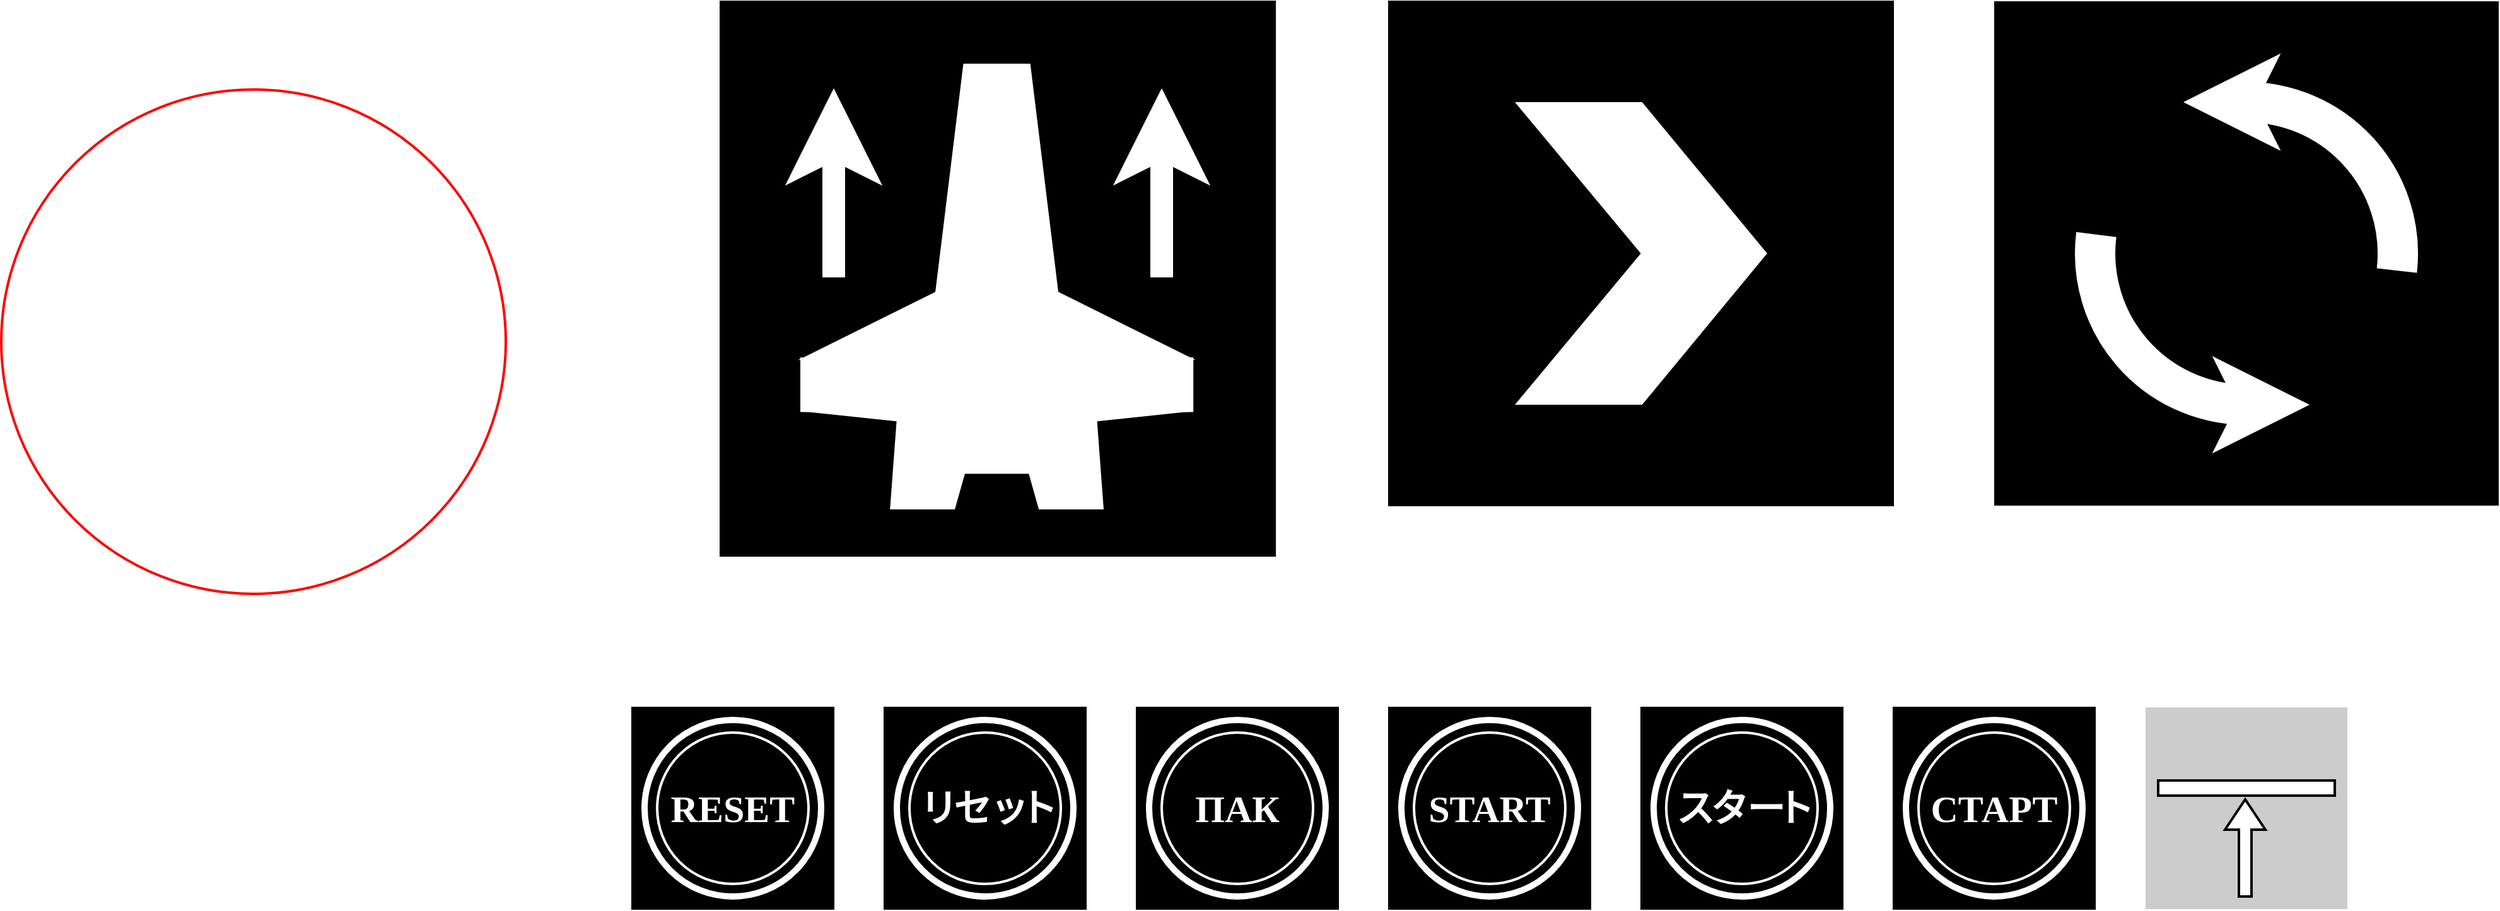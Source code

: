 <mxfile version="20.3.0" type="device"><diagram id="6fZMNaKy4L5kPpsSOCYx" name="Page-1"><mxGraphModel dx="1707" dy="1925" grid="1" gridSize="10" guides="1" tooltips="1" connect="1" arrows="1" fold="1" page="1" pageScale="1" pageWidth="1100" pageHeight="850" math="0" shadow="0"><root><mxCell id="0"/><mxCell id="1" parent="0"/><mxCell id="GfD_bAuUViengP4jjgfb-2" value="" style="whiteSpace=wrap;html=1;aspect=fixed;fillColor=#000000;connectable=0;allowArrows=0;" vertex="1" parent="1"><mxGeometry x="640" y="-200" width="160" height="160" as="geometry"/></mxCell><mxCell id="GfD_bAuUViengP4jjgfb-6" value="" style="ellipse;whiteSpace=wrap;html=1;aspect=fixed;labelBorderColor=none;fontFamily=Lucida Console;fontSize=30;fontColor=#FFFFFF;strokeColor=#FFFFFF;strokeWidth=2;fillColor=none;" vertex="1" parent="1"><mxGeometry x="660" y="-180" width="120" height="120" as="geometry"/></mxCell><mxCell id="GfD_bAuUViengP4jjgfb-7" value="" style="ellipse;whiteSpace=wrap;html=1;aspect=fixed;labelBorderColor=none;fontFamily=Lucida Console;fontSize=30;fontColor=#FFFFFF;strokeColor=#FFFFFF;strokeWidth=5;fillColor=none;" vertex="1" parent="1"><mxGeometry x="650" y="-190" width="140" height="140" as="geometry"/></mxCell><mxCell id="rg2DFfm6IOgUBu5xusTy-190" value="" style="whiteSpace=wrap;html=1;aspect=fixed;fillColor=#000000;connectable=0;allowArrows=0;strokeColor=none;" parent="1" vertex="1"><mxGeometry x="1720" y="-760" width="400" height="400" as="geometry"/></mxCell><mxCell id="I9IbN1PRFpG96_hewgke-55" value="" style="whiteSpace=wrap;html=1;aspect=fixed;fillColor=#000000;connectable=0;allowArrows=0;" parent="1" vertex="1"><mxGeometry x="1640" y="-200" width="160" height="160" as="geometry"/></mxCell><mxCell id="I9IbN1PRFpG96_hewgke-59" value="" style="whiteSpace=wrap;html=1;aspect=fixed;fillColor=#000000;connectable=0;allowArrows=0;" parent="1" vertex="1"><mxGeometry x="1240" y="-200" width="160" height="160" as="geometry"/></mxCell><mxCell id="I9IbN1PRFpG96_hewgke-60" value="" style="whiteSpace=wrap;html=1;aspect=fixed;fillColor=#000000;connectable=0;allowArrows=0;" parent="1" vertex="1"><mxGeometry x="1440" y="-200" width="160" height="160" as="geometry"/></mxCell><mxCell id="I9IbN1PRFpG96_hewgke-61" value="&lt;font style=&quot;font-size: 30px&quot; face=&quot;Lucida Console&quot;&gt;&lt;b&gt;СТАРТ&lt;/b&gt;&lt;/font&gt;" style="text;html=1;strokeColor=none;fillColor=none;align=center;verticalAlign=middle;whiteSpace=wrap;rounded=0;opacity=75;fontColor=#FFFFFF;fontSize=30;" parent="1" vertex="1"><mxGeometry x="1650" y="-190" width="140" height="140" as="geometry"/></mxCell><mxCell id="I9IbN1PRFpG96_hewgke-62" value="&lt;font style=&quot;font-size: 30px&quot; data-font-src=&quot;https://fonts.googleapis.com/css?family=Mochiy+Pop+One&quot; face=&quot;Lucida Console&quot;&gt;&lt;b&gt;START&lt;/b&gt;&lt;/font&gt;" style="text;html=1;strokeColor=none;fillColor=none;align=center;verticalAlign=middle;whiteSpace=wrap;rounded=0;opacity=75;fontColor=#FFFFFF;fontSize=30;" parent="1" vertex="1"><mxGeometry x="1250" y="-190" width="140" height="140" as="geometry"/></mxCell><mxCell id="I9IbN1PRFpG96_hewgke-64" value="" style="ellipse;whiteSpace=wrap;html=1;aspect=fixed;labelBorderColor=none;fontFamily=Lucida Console;fontSize=30;fontColor=#FFFFFF;strokeColor=#FFFFFF;strokeWidth=2;fillColor=none;" parent="1" vertex="1"><mxGeometry x="1260" y="-180" width="120" height="120" as="geometry"/></mxCell><mxCell id="I9IbN1PRFpG96_hewgke-65" value="" style="ellipse;whiteSpace=wrap;html=1;aspect=fixed;labelBorderColor=none;fontFamily=Lucida Console;fontSize=30;fontColor=#FFFFFF;strokeColor=#FFFFFF;strokeWidth=5;fillColor=none;" parent="1" vertex="1"><mxGeometry x="1250" y="-190" width="140" height="140" as="geometry"/></mxCell><mxCell id="I9IbN1PRFpG96_hewgke-69" value="" style="ellipse;whiteSpace=wrap;html=1;aspect=fixed;labelBorderColor=none;fontFamily=Lucida Console;fontSize=30;fontColor=#FFFFFF;strokeColor=#FFFFFF;strokeWidth=2;fillColor=none;" parent="1" vertex="1"><mxGeometry x="1460" y="-180" width="120" height="120" as="geometry"/></mxCell><mxCell id="I9IbN1PRFpG96_hewgke-70" value="" style="ellipse;whiteSpace=wrap;html=1;aspect=fixed;labelBorderColor=none;fontFamily=Lucida Console;fontSize=30;fontColor=#FFFFFF;strokeColor=#FFFFFF;strokeWidth=5;fillColor=none;" parent="1" vertex="1"><mxGeometry x="1450" y="-190" width="140" height="140" as="geometry"/></mxCell><mxCell id="I9IbN1PRFpG96_hewgke-74" value="" style="ellipse;whiteSpace=wrap;html=1;aspect=fixed;labelBorderColor=none;fontFamily=Lucida Console;fontSize=30;fontColor=#FFFFFF;strokeColor=#FFFFFF;strokeWidth=2;fillColor=none;" parent="1" vertex="1"><mxGeometry x="1660" y="-180" width="120" height="120" as="geometry"/></mxCell><mxCell id="I9IbN1PRFpG96_hewgke-75" value="" style="ellipse;whiteSpace=wrap;html=1;aspect=fixed;labelBorderColor=none;fontFamily=Lucida Console;fontSize=30;fontColor=#FFFFFF;strokeColor=#FFFFFF;strokeWidth=5;fillColor=none;" parent="1" vertex="1"><mxGeometry x="1650" y="-190" width="140" height="140" as="geometry"/></mxCell><mxCell id="rg2DFfm6IOgUBu5xusTy-45" value="" style="group" parent="1" vertex="1" connectable="0"><mxGeometry x="1463" y="-190" width="114" height="140" as="geometry"/></mxCell><mxCell id="I9IbN1PRFpG96_hewgke-63" value="&lt;font&gt;ス&lt;/font&gt;" style="text;html=1;strokeColor=none;fillColor=none;align=center;verticalAlign=middle;whiteSpace=wrap;rounded=0;opacity=75;fontColor=#FFFFFF;fontSize=30;fontStyle=1;labelBorderColor=none;fontFamily=Lucida Console;" parent="rg2DFfm6IOgUBu5xusTy-45" vertex="1"><mxGeometry width="40" height="140" as="geometry"/></mxCell><mxCell id="rg2DFfm6IOgUBu5xusTy-42" value="&lt;font&gt;ト&lt;/font&gt;" style="text;html=1;strokeColor=none;fillColor=none;align=center;verticalAlign=middle;whiteSpace=wrap;rounded=0;opacity=75;fontColor=#FFFFFF;fontSize=30;fontStyle=1;labelBorderColor=none;fontFamily=Lucida Console;" parent="rg2DFfm6IOgUBu5xusTy-45" vertex="1"><mxGeometry x="84" width="30" height="140" as="geometry"/></mxCell><mxCell id="rg2DFfm6IOgUBu5xusTy-43" value="&lt;font&gt;ー&lt;/font&gt;" style="text;html=1;strokeColor=none;fillColor=none;align=center;verticalAlign=middle;whiteSpace=wrap;rounded=0;opacity=75;fontColor=#FFFFFF;fontSize=30;fontStyle=1;labelBorderColor=none;fontFamily=Lucida Console;" parent="rg2DFfm6IOgUBu5xusTy-45" vertex="1"><mxGeometry x="56" width="40" height="140" as="geometry"/></mxCell><mxCell id="rg2DFfm6IOgUBu5xusTy-44" value="&lt;font&gt;タ&lt;/font&gt;" style="text;html=1;strokeColor=none;fillColor=none;align=center;verticalAlign=middle;whiteSpace=wrap;rounded=0;opacity=75;fontColor=#FFFFFF;fontSize=30;fontStyle=1;labelBorderColor=none;fontFamily=Lucida Console;" parent="rg2DFfm6IOgUBu5xusTy-45" vertex="1"><mxGeometry x="27" width="40" height="140" as="geometry"/></mxCell><mxCell id="rg2DFfm6IOgUBu5xusTy-46" value="" style="whiteSpace=wrap;html=1;aspect=fixed;fillColor=#CCCCCC;connectable=0;allowArrows=0;strokeColor=none;labelBackgroundColor=default;fontColor=default;labelBorderColor=none;" parent="1" vertex="1"><mxGeometry x="1840" y="-200" width="160" height="160" as="geometry"/></mxCell><mxCell id="rg2DFfm6IOgUBu5xusTy-54" value="" style="rounded=0;whiteSpace=wrap;html=1;fontSize=100;strokeWidth=2;gradientDirection=north;strokeColor=default;" parent="1" vertex="1"><mxGeometry x="1850" y="-142" width="140" height="12" as="geometry"/></mxCell><mxCell id="rg2DFfm6IOgUBu5xusTy-55" value="" style="rounded=0;whiteSpace=wrap;html=1;fontSize=100;strokeWidth=2;gradientDirection=north;strokeColor=default;" parent="1" vertex="1"><mxGeometry x="1914" y="-110" width="10" height="60" as="geometry"/></mxCell><mxCell id="rg2DFfm6IOgUBu5xusTy-56" value="" style="triangle;whiteSpace=wrap;html=1;rounded=0;fontSize=100;fontColor=#FFFFFF;strokeColor=default;strokeWidth=2;fillColor=#FFFFFF;gradientColor=none;gradientDirection=north;rotation=-90;" parent="1" vertex="1"><mxGeometry x="1907" y="-131" width="24" height="32" as="geometry"/></mxCell><mxCell id="rg2DFfm6IOgUBu5xusTy-57" value="" style="rounded=0;whiteSpace=wrap;html=1;fontSize=100;strokeWidth=2;gradientDirection=north;strokeColor=none;" parent="1" vertex="1"><mxGeometry x="1915" y="-110" width="8" height="59" as="geometry"/></mxCell><mxCell id="rg2DFfm6IOgUBu5xusTy-123" value="" style="whiteSpace=wrap;html=1;aspect=fixed;fillColor=#000000;connectable=0;allowArrows=0;" parent="1" vertex="1"><mxGeometry x="710" y="-760" width="440" height="440" as="geometry"/></mxCell><mxCell id="rg2DFfm6IOgUBu5xusTy-132" value="" style="group" parent="1" vertex="1" connectable="0"><mxGeometry x="774" y="-710" width="310.59" height="360" as="geometry"/></mxCell><mxCell id="rg2DFfm6IOgUBu5xusTy-125" value="" style="shape=trapezoid;perimeter=trapezoidPerimeter;whiteSpace=wrap;html=1;fixedSize=1;rounded=0;fontSize=100;fontColor=#FFFFFF;strokeColor=#FFFFFF;strokeWidth=1;fillColor=#FFFFFF;gradientColor=none;gradientDirection=north;size=23.316;" parent="rg2DFfm6IOgUBu5xusTy-132" vertex="1"><mxGeometry x="105.88" width="98.82" height="190" as="geometry"/></mxCell><mxCell id="rg2DFfm6IOgUBu5xusTy-126" value="" style="shape=trapezoid;perimeter=trapezoidPerimeter;whiteSpace=wrap;html=1;fixedSize=1;rounded=0;fontSize=100;fontColor=#FFFFFF;strokeColor=#FFFFFF;strokeWidth=1;fillColor=default;gradientColor=none;gradientDirection=north;size=130;" parent="rg2DFfm6IOgUBu5xusTy-132" vertex="1"><mxGeometry y="169.41" width="310.59" height="64.59" as="geometry"/></mxCell><mxCell id="rg2DFfm6IOgUBu5xusTy-127" value="" style="rounded=0;whiteSpace=wrap;html=1;fontSize=100;fontColor=#FFFFFF;strokeColor=#FFFFFF;strokeWidth=1;fillColor=default;gradientColor=none;gradientDirection=north;" parent="rg2DFfm6IOgUBu5xusTy-132" vertex="1"><mxGeometry y="232.941" width="310.59" height="42.353" as="geometry"/></mxCell><mxCell id="rg2DFfm6IOgUBu5xusTy-128" value="" style="shape=trapezoid;perimeter=trapezoidPerimeter;whiteSpace=wrap;html=1;fixedSize=1;rounded=0;fontSize=100;fontColor=#FFFFFF;strokeColor=#FFFFFF;strokeWidth=1;fillColor=default;gradientColor=none;gradientDirection=north;size=130;rotation=-180;" parent="rg2DFfm6IOgUBu5xusTy-132" vertex="1"><mxGeometry y="274.65" width="310.59" height="13.71" as="geometry"/></mxCell><mxCell id="rg2DFfm6IOgUBu5xusTy-129" value="" style="shape=trapezoid;perimeter=trapezoidPerimeter;whiteSpace=wrap;html=1;fixedSize=1;rounded=0;fontSize=100;fontColor=#FFFFFF;strokeColor=none;strokeWidth=2;fillColor=default;gradientColor=none;gradientDirection=north;size=10;" parent="rg2DFfm6IOgUBu5xusTy-132" vertex="1"><mxGeometry x="70.589" y="218.824" width="169.413" height="134.118" as="geometry"/></mxCell><mxCell id="rg2DFfm6IOgUBu5xusTy-130" value="" style="shape=trapezoid;perimeter=trapezoidPerimeter;whiteSpace=wrap;html=1;fixedSize=1;rounded=0;fontSize=100;fontColor=#FFFFFF;strokeColor=none;strokeWidth=2;fillColor=#000000;gradientColor=none;gradientDirection=north;size=10;" parent="rg2DFfm6IOgUBu5xusTy-132" vertex="1"><mxGeometry x="120.001" y="324.706" width="70.589" height="35.294" as="geometry"/></mxCell><mxCell id="rg2DFfm6IOgUBu5xusTy-136" value="" style="group" parent="1" vertex="1" connectable="0"><mxGeometry x="791" y="-691" width="18" height="150" as="geometry"/></mxCell><mxCell id="rg2DFfm6IOgUBu5xusTy-124" value="" style="endArrow=classic;html=1;strokeWidth=22;curved=1;strokeColor=#FFFFFF;" parent="rg2DFfm6IOgUBu5xusTy-136" edge="1"><mxGeometry width="50" height="50" relative="1" as="geometry"><mxPoint x="9" y="40" as="sourcePoint"/><mxPoint x="9" as="targetPoint"/><Array as="points"/></mxGeometry></mxCell><mxCell id="rg2DFfm6IOgUBu5xusTy-135" value="" style="verticalLabelPosition=bottom;verticalAlign=top;html=1;shape=mxgraph.basic.rect;fillColor2=none;strokeWidth=1;size=20;indent=5;rounded=0;fontSize=100;fontColor=#FFFFFF;fillColor=default;gradientColor=none;gradientDirection=north;strokeColor=none;" parent="rg2DFfm6IOgUBu5xusTy-136" vertex="1"><mxGeometry y="49.71" width="18" height="100.29" as="geometry"/></mxCell><mxCell id="rg2DFfm6IOgUBu5xusTy-137" value="" style="group" parent="1" vertex="1" connectable="0"><mxGeometry x="1051" y="-691" width="18" height="150" as="geometry"/></mxCell><mxCell id="rg2DFfm6IOgUBu5xusTy-138" value="" style="endArrow=classic;html=1;strokeWidth=22;curved=1;strokeColor=#FFFFFF;" parent="rg2DFfm6IOgUBu5xusTy-137" edge="1"><mxGeometry width="50" height="50" relative="1" as="geometry"><mxPoint x="9" y="40" as="sourcePoint"/><mxPoint x="9" as="targetPoint"/><Array as="points"/></mxGeometry></mxCell><mxCell id="rg2DFfm6IOgUBu5xusTy-139" value="" style="verticalLabelPosition=bottom;verticalAlign=top;html=1;shape=mxgraph.basic.rect;fillColor2=none;strokeWidth=1;size=20;indent=5;rounded=0;fontSize=100;fontColor=#FFFFFF;fillColor=default;gradientColor=none;gradientDirection=north;strokeColor=none;" parent="rg2DFfm6IOgUBu5xusTy-137" vertex="1"><mxGeometry y="49.71" width="18" height="100.29" as="geometry"/></mxCell><mxCell id="rg2DFfm6IOgUBu5xusTy-107" value="" style="ellipse;whiteSpace=wrap;html=1;aspect=fixed;rounded=0;fontSize=100;fontColor=#FFFFFF;strokeColor=#FF0000;strokeWidth=2;fillColor=none;gradientColor=none;gradientDirection=north;connectable=0;allowArrows=0;" parent="1" vertex="1"><mxGeometry x="140" y="-690" width="400" height="400" as="geometry"/></mxCell><mxCell id="rg2DFfm6IOgUBu5xusTy-185" value="" style="whiteSpace=wrap;html=1;aspect=fixed;fillColor=#000000;connectable=0;allowArrows=0;" parent="1" vertex="1"><mxGeometry x="1240" y="-760" width="400" height="400" as="geometry"/></mxCell><mxCell id="rg2DFfm6IOgUBu5xusTy-187" value="" style="html=1;shadow=0;dashed=0;align=center;verticalAlign=middle;shape=mxgraph.arrows2.arrow;dy=0;dx=99.13;notch=99.84;rounded=0;fontSize=100;fontColor=#FFFFFF;strokeColor=none;strokeWidth=2;fillColor=default;gradientColor=none;gradientDirection=north;" parent="1" vertex="1"><mxGeometry x="1340" y="-680" width="200" height="240" as="geometry"/></mxCell><mxCell id="rg2DFfm6IOgUBu5xusTy-198" value="" style="verticalLabelPosition=bottom;verticalAlign=top;html=1;shape=mxgraph.basic.arc;startAngle=0.746;endAngle=0.018;rounded=0;fontSize=100;fontColor=#FFFFFF;strokeColor=#FFFFFF;strokeWidth=32;fillColor=none;gradientColor=none;gradientDirection=north;direction=south;" parent="1" vertex="1"><mxGeometry x="1800" y="-680" width="240" height="240" as="geometry"/></mxCell><mxCell id="rg2DFfm6IOgUBu5xusTy-199" value="" style="verticalLabelPosition=bottom;verticalAlign=top;html=1;shape=mxgraph.basic.arc;startAngle=0.253;endAngle=0.52;rounded=0;fontSize=100;fontColor=#FFFFFF;strokeColor=#FFFFFF;strokeWidth=32;fillColor=none;gradientColor=none;gradientDirection=north;direction=south;" parent="1" vertex="1"><mxGeometry x="1800" y="-680" width="240" height="240" as="geometry"/></mxCell><mxCell id="rg2DFfm6IOgUBu5xusTy-200" value="" style="endArrow=classic;html=1;strokeWidth=22;curved=1;strokeColor=#FFFFFF;" parent="1" edge="1"><mxGeometry width="50" height="50" relative="1" as="geometry"><mxPoint x="1910" y="-680" as="sourcePoint"/><mxPoint x="1870" y="-680" as="targetPoint"/><Array as="points"/></mxGeometry></mxCell><mxCell id="rg2DFfm6IOgUBu5xusTy-201" value="" style="endArrow=classic;html=1;strokeWidth=22;curved=1;strokeColor=#FFFFFF;" parent="1" edge="1"><mxGeometry width="50" height="50" relative="1" as="geometry"><mxPoint x="1910" y="-440" as="sourcePoint"/><mxPoint x="1970" y="-440" as="targetPoint"/><Array as="points"/></mxGeometry></mxCell><mxCell id="GfD_bAuUViengP4jjgfb-1" value="" style="whiteSpace=wrap;html=1;aspect=fixed;fillColor=#000000;connectable=0;allowArrows=0;" vertex="1" parent="1"><mxGeometry x="1040" y="-200" width="160" height="160" as="geometry"/></mxCell><mxCell id="GfD_bAuUViengP4jjgfb-3" value="" style="whiteSpace=wrap;html=1;aspect=fixed;fillColor=#000000;connectable=0;allowArrows=0;" vertex="1" parent="1"><mxGeometry x="840" y="-200" width="160" height="160" as="geometry"/></mxCell><mxCell id="GfD_bAuUViengP4jjgfb-5" value="&lt;font style=&quot;font-size: 30px&quot; data-font-src=&quot;https://fonts.googleapis.com/css?family=Mochiy+Pop+One&quot; face=&quot;Lucida Console&quot;&gt;&lt;b&gt;RESET&lt;/b&gt;&lt;/font&gt;" style="text;html=1;strokeColor=none;fillColor=none;align=center;verticalAlign=middle;whiteSpace=wrap;rounded=0;opacity=75;fontColor=#FFFFFF;fontSize=30;" vertex="1" parent="1"><mxGeometry x="650" y="-190" width="140" height="140" as="geometry"/></mxCell><mxCell id="GfD_bAuUViengP4jjgfb-8" value="" style="ellipse;whiteSpace=wrap;html=1;aspect=fixed;labelBorderColor=none;fontFamily=Lucida Console;fontSize=30;fontColor=#FFFFFF;strokeColor=#FFFFFF;strokeWidth=2;fillColor=none;" vertex="1" parent="1"><mxGeometry x="860" y="-180" width="120" height="120" as="geometry"/></mxCell><mxCell id="GfD_bAuUViengP4jjgfb-9" value="" style="ellipse;whiteSpace=wrap;html=1;aspect=fixed;labelBorderColor=none;fontFamily=Lucida Console;fontSize=30;fontColor=#FFFFFF;strokeColor=#FFFFFF;strokeWidth=5;fillColor=none;" vertex="1" parent="1"><mxGeometry x="850" y="-190" width="140" height="140" as="geometry"/></mxCell><mxCell id="GfD_bAuUViengP4jjgfb-10" value="" style="ellipse;whiteSpace=wrap;html=1;aspect=fixed;labelBorderColor=none;fontFamily=Lucida Console;fontSize=30;fontColor=#FFFFFF;strokeColor=#FFFFFF;strokeWidth=2;fillColor=none;" vertex="1" parent="1"><mxGeometry x="1060" y="-180" width="120" height="120" as="geometry"/></mxCell><mxCell id="GfD_bAuUViengP4jjgfb-11" value="" style="ellipse;whiteSpace=wrap;html=1;aspect=fixed;labelBorderColor=none;fontFamily=Lucida Console;fontSize=30;fontColor=#FFFFFF;strokeColor=#FFFFFF;strokeWidth=5;fillColor=none;" vertex="1" parent="1"><mxGeometry x="1050" y="-190" width="140" height="140" as="geometry"/></mxCell><mxCell id="GfD_bAuUViengP4jjgfb-12" value="" style="group" vertex="1" connectable="0" parent="1"><mxGeometry x="863" y="-190" width="114" height="140" as="geometry"/></mxCell><mxCell id="GfD_bAuUViengP4jjgfb-13" value="&lt;font&gt;リ&lt;/font&gt;" style="text;html=1;strokeColor=none;fillColor=none;align=center;verticalAlign=middle;whiteSpace=wrap;rounded=0;opacity=75;fontColor=#FFFFFF;fontSize=30;fontStyle=1;labelBorderColor=none;fontFamily=Lucida Console;" vertex="1" parent="GfD_bAuUViengP4jjgfb-12"><mxGeometry width="40" height="140" as="geometry"/></mxCell><mxCell id="GfD_bAuUViengP4jjgfb-14" value="&lt;font&gt;ト&lt;/font&gt;" style="text;html=1;strokeColor=none;fillColor=none;align=center;verticalAlign=middle;whiteSpace=wrap;rounded=0;opacity=75;fontColor=#FFFFFF;fontSize=30;fontStyle=1;labelBorderColor=none;fontFamily=Lucida Console;" vertex="1" parent="GfD_bAuUViengP4jjgfb-12"><mxGeometry x="84" width="30" height="140" as="geometry"/></mxCell><mxCell id="GfD_bAuUViengP4jjgfb-15" value="&lt;font&gt;ッ&lt;/font&gt;" style="text;html=1;strokeColor=none;fillColor=none;align=center;verticalAlign=middle;whiteSpace=wrap;rounded=0;opacity=75;fontColor=#FFFFFF;fontSize=30;fontStyle=1;labelBorderColor=none;fontFamily=Lucida Console;" vertex="1" parent="GfD_bAuUViengP4jjgfb-12"><mxGeometry x="56" width="40" height="140" as="geometry"/></mxCell><mxCell id="GfD_bAuUViengP4jjgfb-16" value="&lt;font&gt;セ&lt;/font&gt;" style="text;html=1;strokeColor=none;fillColor=none;align=center;verticalAlign=middle;whiteSpace=wrap;rounded=0;opacity=75;fontColor=#FFFFFF;fontSize=30;fontStyle=1;labelBorderColor=none;fontFamily=Lucida Console;" vertex="1" parent="GfD_bAuUViengP4jjgfb-12"><mxGeometry x="27" width="40" height="140" as="geometry"/></mxCell><mxCell id="GfD_bAuUViengP4jjgfb-4" value="&lt;font face=&quot;Lucida Console&quot;&gt;&lt;b&gt;ПАК&lt;br&gt;&lt;/b&gt;&lt;/font&gt;" style="text;html=1;strokeColor=none;fillColor=none;align=center;verticalAlign=middle;whiteSpace=wrap;rounded=0;opacity=75;fontColor=#FFFFFF;fontSize=30;" vertex="1" parent="1"><mxGeometry x="1050" y="-190" width="140" height="140" as="geometry"/></mxCell></root></mxGraphModel></diagram></mxfile>